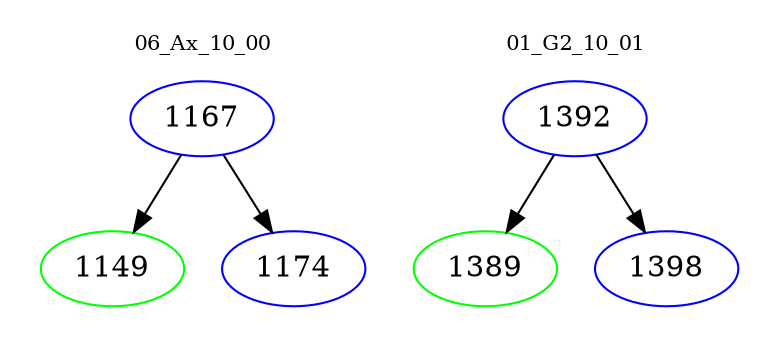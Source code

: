 digraph{
subgraph cluster_0 {
color = white
label = "06_Ax_10_00";
fontsize=10;
T0_1167 [label="1167", color="blue"]
T0_1167 -> T0_1149 [color="black"]
T0_1149 [label="1149", color="green"]
T0_1167 -> T0_1174 [color="black"]
T0_1174 [label="1174", color="blue"]
}
subgraph cluster_1 {
color = white
label = "01_G2_10_01";
fontsize=10;
T1_1392 [label="1392", color="blue"]
T1_1392 -> T1_1389 [color="black"]
T1_1389 [label="1389", color="green"]
T1_1392 -> T1_1398 [color="black"]
T1_1398 [label="1398", color="blue"]
}
}

